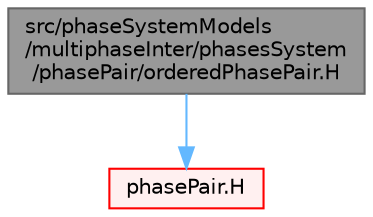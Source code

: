 digraph "src/phaseSystemModels/multiphaseInter/phasesSystem/phasePair/orderedPhasePair.H"
{
 // LATEX_PDF_SIZE
  bgcolor="transparent";
  edge [fontname=Helvetica,fontsize=10,labelfontname=Helvetica,labelfontsize=10];
  node [fontname=Helvetica,fontsize=10,shape=box,height=0.2,width=0.4];
  Node1 [id="Node000001",label="src/phaseSystemModels\l/multiphaseInter/phasesSystem\l/phasePair/orderedPhasePair.H",height=0.2,width=0.4,color="gray40", fillcolor="grey60", style="filled", fontcolor="black",tooltip=" "];
  Node1 -> Node2 [id="edge1_Node000001_Node000002",color="steelblue1",style="solid",tooltip=" "];
  Node2 [id="Node000002",label="phasePair.H",height=0.2,width=0.4,color="red", fillcolor="#FFF0F0", style="filled",URL="$multiphaseInter_2phasesSystem_2phasePair_2phasePair_8H.html",tooltip=" "];
}
